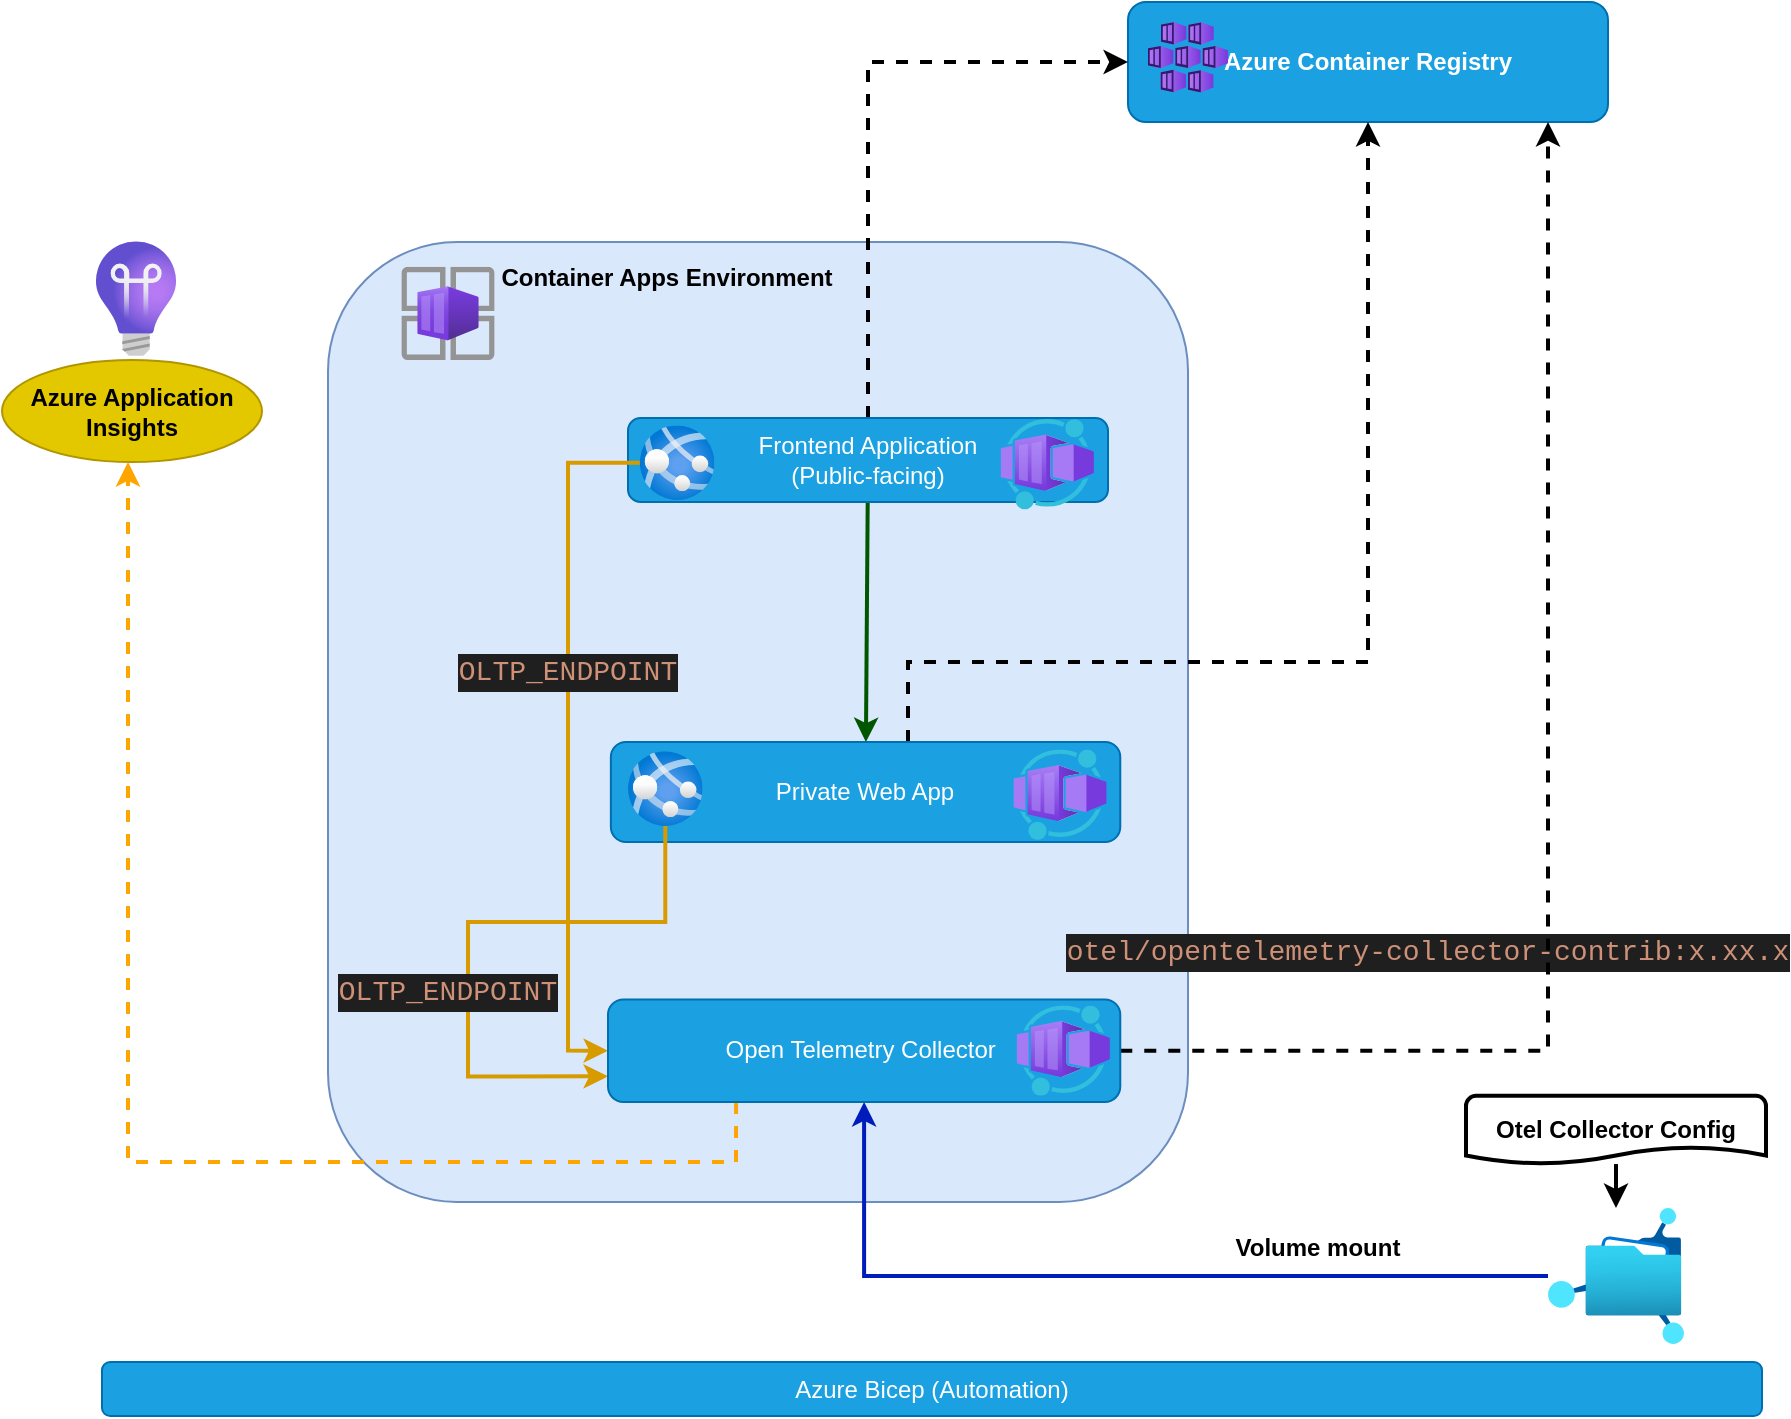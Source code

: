 <mxfile version="28.1.2">
  <diagram id="azure-architecture" name="Azure Container Apps Architecture">
    <mxGraphModel dx="1554" dy="1992" grid="1" gridSize="10" guides="1" tooltips="1" connect="1" arrows="1" fold="1" page="1" pageScale="1" pageWidth="827" pageHeight="1169" math="0" shadow="0">
      <root>
        <mxCell id="0" />
        <mxCell id="1" parent="0" />
        <mxCell id="2" value="" style="rounded=1;whiteSpace=wrap;fillColor=#dae8fc;strokeColor=#6c8ebf;fontSize=14;fontStyle=1;container=0;" parent="1" vertex="1">
          <mxGeometry x="310" y="40" width="430" height="480" as="geometry" />
        </mxCell>
        <mxCell id="7" value="Azure Application Insights" style="ellipse;whiteSpace=wrap;fillColor=#e3c800;strokeColor=#B09500;fontColor=#000000;fontSize=12;fontStyle=1" parent="1" vertex="1">
          <mxGeometry x="147" y="99" width="130" height="51" as="geometry" />
        </mxCell>
        <mxCell id="8" value="Azure Container Registry" style="rounded=1;whiteSpace=wrap;fillColor=#1ba1e2;strokeColor=#006EAF;fontColor=#ffffff;fontSize=12;fontStyle=1" parent="1" vertex="1">
          <mxGeometry x="710" y="-80" width="240" height="60" as="geometry" />
        </mxCell>
        <mxCell id="9" value="Azure Bicep (Automation)" style="rounded=1;whiteSpace=wrap;fillColor=#1ba1e2;strokeColor=#006EAF;fontColor=#ffffff;fontSize=12;" parent="1" vertex="1">
          <mxGeometry x="197" y="600" width="830" height="27" as="geometry" />
        </mxCell>
        <mxCell id="10" style="rounded=0;orthogonalLoop=1;jettySize=auto;html=1;strokeColor=#005700;strokeWidth=2;fillColor=#008a00;" parent="1" source="3" target="4" edge="1">
          <mxGeometry relative="1" as="geometry" />
        </mxCell>
        <mxCell id="15" style="edgeStyle=orthogonalEdgeStyle;rounded=0;orthogonalLoop=1;jettySize=auto;html=1;strokeColor=#FFA500;strokeWidth=2;dashed=1;exitX=0.25;exitY=1;exitDx=0;exitDy=0;" parent="1" source="0C6AvhkU2XJHmyQWZ-i_-18" target="7" edge="1">
          <mxGeometry relative="1" as="geometry">
            <Array as="points">
              <mxPoint x="514" y="500" />
              <mxPoint x="210" y="500" />
            </Array>
          </mxGeometry>
        </mxCell>
        <mxCell id="Tj59wJXmX2VYmjXqF1iQ-18" style="rounded=0;orthogonalLoop=1;jettySize=auto;html=1;entryX=0;entryY=0.5;entryDx=0;entryDy=0;strokeWidth=2;dashed=1;" parent="1" source="3" target="8" edge="1">
          <mxGeometry relative="1" as="geometry">
            <Array as="points">
              <mxPoint x="580" y="-50" />
            </Array>
          </mxGeometry>
        </mxCell>
        <mxCell id="Tj59wJXmX2VYmjXqF1iQ-19" style="edgeStyle=orthogonalEdgeStyle;rounded=0;orthogonalLoop=1;jettySize=auto;html=1;strokeWidth=2;dashed=1;" parent="1" source="4" target="8" edge="1">
          <mxGeometry relative="1" as="geometry">
            <Array as="points">
              <mxPoint x="600" y="250" />
              <mxPoint x="830" y="250" />
            </Array>
          </mxGeometry>
        </mxCell>
        <mxCell id="Tj59wJXmX2VYmjXqF1iQ-20" value="" style="image;html=1;points=[];align=center;fontSize=12;image=img/lib/azure2/management_governance/Application_Insights.svg;" parent="1" vertex="1">
          <mxGeometry x="194" y="36.8" width="40" height="63" as="geometry" />
        </mxCell>
        <mxCell id="Tj59wJXmX2VYmjXqF1iQ-22" value="" style="image;aspect=fixed;html=1;points=[];align=center;fontSize=12;image=img/lib/azure2/containers/Kubernetes_Services.svg;" parent="1" vertex="1">
          <mxGeometry x="720" y="-70" width="40" height="35.29" as="geometry" />
        </mxCell>
        <mxCell id="0C6AvhkU2XJHmyQWZ-i_-25" style="rounded=0;orthogonalLoop=1;jettySize=auto;html=1;strokeWidth=2;" edge="1" parent="1" source="0C6AvhkU2XJHmyQWZ-i_-21" target="0C6AvhkU2XJHmyQWZ-i_-24">
          <mxGeometry relative="1" as="geometry" />
        </mxCell>
        <mxCell id="0C6AvhkU2XJHmyQWZ-i_-21" value="&lt;b&gt;Otel Collector Config&lt;/b&gt;" style="strokeWidth=2;html=1;shape=mxgraph.flowchart.document2;whiteSpace=wrap;size=0.25;" vertex="1" parent="1">
          <mxGeometry x="879" y="466.93" width="150" height="34.09" as="geometry" />
        </mxCell>
        <mxCell id="0C6AvhkU2XJHmyQWZ-i_-26" style="edgeStyle=orthogonalEdgeStyle;rounded=0;orthogonalLoop=1;jettySize=auto;html=1;strokeWidth=2;fillColor=#0050ef;strokeColor=#001DBC;" edge="1" parent="1" source="0C6AvhkU2XJHmyQWZ-i_-24" target="0C6AvhkU2XJHmyQWZ-i_-18">
          <mxGeometry relative="1" as="geometry" />
        </mxCell>
        <mxCell id="0C6AvhkU2XJHmyQWZ-i_-24" value="" style="image;aspect=fixed;html=1;points=[];align=center;fontSize=12;image=img/lib/azure2/storage/Azure_Fileshare.svg;" vertex="1" parent="1">
          <mxGeometry x="920" y="523" width="68" height="68" as="geometry" />
        </mxCell>
        <mxCell id="0C6AvhkU2XJHmyQWZ-i_-27" value="&lt;b&gt;Volume mount&lt;/b&gt;" style="text;strokeColor=none;align=center;fillColor=none;html=1;verticalAlign=middle;whiteSpace=wrap;rounded=0;" vertex="1" parent="1">
          <mxGeometry x="750" y="528" width="110" height="30" as="geometry" />
        </mxCell>
        <mxCell id="0C6AvhkU2XJHmyQWZ-i_-29" value="&lt;div style=&quot;color: rgb(204, 204, 204); background-color: rgb(31, 31, 31); font-family: Consolas, &amp;quot;Courier New&amp;quot;, monospace; font-size: 14px; line-height: 19px; white-space: pre;&quot;&gt;&lt;span style=&quot;color: rgb(206, 145, 120);&quot;&gt;otel/opentelemetry-collector-contrib:x.xx.x&lt;/span&gt;&lt;/div&gt;" style="text;strokeColor=none;align=center;fillColor=none;html=1;verticalAlign=middle;whiteSpace=wrap;rounded=0;" vertex="1" parent="1">
          <mxGeometry x="830" y="380" width="60" height="30" as="geometry" />
        </mxCell>
        <mxCell id="3" value="Frontend Application&#xa;(Public-facing)" style="rounded=1;whiteSpace=wrap;fillColor=#1ba1e2;strokeColor=#006EAF;fontColor=#ffffff;fontSize=12;" parent="1" vertex="1">
          <mxGeometry x="460" y="128" width="240" height="42" as="geometry" />
        </mxCell>
        <mxCell id="4" value="Private Web App" style="rounded=1;whiteSpace=wrap;fillColor=#1ba1e2;strokeColor=#006EAF;fontColor=#ffffff;fontSize=12;" parent="1" vertex="1">
          <mxGeometry x="451.43" y="290" width="254.71" height="50" as="geometry" />
        </mxCell>
        <mxCell id="0C6AvhkU2XJHmyQWZ-i_-30" style="edgeStyle=orthogonalEdgeStyle;rounded=0;orthogonalLoop=1;jettySize=auto;html=1;entryX=0;entryY=0.5;entryDx=0;entryDy=0;fillColor=#ffe6cc;strokeColor=#d79b00;strokeWidth=2;" edge="1" parent="1" source="Tj59wJXmX2VYmjXqF1iQ-23" target="0C6AvhkU2XJHmyQWZ-i_-18">
          <mxGeometry relative="1" as="geometry">
            <Array as="points">
              <mxPoint x="430" y="151" />
              <mxPoint x="430" y="444" />
            </Array>
          </mxGeometry>
        </mxCell>
        <mxCell id="Tj59wJXmX2VYmjXqF1iQ-23" value="" style="image;aspect=fixed;html=1;points=[];align=center;fontSize=12;image=img/lib/azure2/containers/App_Services.svg;" parent="1" vertex="1">
          <mxGeometry x="465.921" y="131.717" width="37.288" height="37.288" as="geometry" />
        </mxCell>
        <mxCell id="0C6AvhkU2XJHmyQWZ-i_-31" style="edgeStyle=orthogonalEdgeStyle;rounded=0;orthogonalLoop=1;jettySize=auto;html=1;entryX=0;entryY=0.75;entryDx=0;entryDy=0;strokeWidth=2;fillColor=#ffe6cc;strokeColor=#d79b00;" edge="1" parent="1" source="Tj59wJXmX2VYmjXqF1iQ-24" target="0C6AvhkU2XJHmyQWZ-i_-18">
          <mxGeometry relative="1" as="geometry">
            <Array as="points">
              <mxPoint x="380" y="380" />
              <mxPoint x="380" y="457" />
            </Array>
          </mxGeometry>
        </mxCell>
        <mxCell id="Tj59wJXmX2VYmjXqF1iQ-24" value="" style="image;aspect=fixed;html=1;points=[];align=center;fontSize=12;image=img/lib/azure2/containers/App_Services.svg;" parent="1" vertex="1">
          <mxGeometry x="460.003" y="294.678" width="37.288" height="37.288" as="geometry" />
        </mxCell>
        <mxCell id="0C6AvhkU2XJHmyQWZ-i_-15" value="" style="image;aspect=fixed;html=1;points=[];align=center;fontSize=12;image=img/lib/azure2/other/Container_App_Environments.svg;" vertex="1" parent="1">
          <mxGeometry x="346.693" y="52.387" width="46.61" height="46.61" as="geometry" />
        </mxCell>
        <mxCell id="0C6AvhkU2XJHmyQWZ-i_-16" value="" style="image;aspect=fixed;html=1;points=[];align=center;fontSize=12;image=img/lib/azure2/other/Worker_Container_App.svg;" vertex="1" parent="1">
          <mxGeometry x="646.343" y="128.537" width="46.61" height="45.24" as="geometry" />
        </mxCell>
        <mxCell id="0C6AvhkU2XJHmyQWZ-i_-17" value="" style="image;aspect=fixed;html=1;points=[];align=center;fontSize=12;image=img/lib/azure2/other/Worker_Container_App.svg;" vertex="1" parent="1">
          <mxGeometry x="652.714" y="293.707" width="46.61" height="45.24" as="geometry" />
        </mxCell>
        <mxCell id="0C6AvhkU2XJHmyQWZ-i_-28" style="edgeStyle=orthogonalEdgeStyle;rounded=0;orthogonalLoop=1;jettySize=auto;html=1;strokeWidth=2;dashed=1;entryX=0.875;entryY=1;entryDx=0;entryDy=0;entryPerimeter=0;" edge="1" parent="1" source="0C6AvhkU2XJHmyQWZ-i_-18" target="8">
          <mxGeometry relative="1" as="geometry">
            <mxPoint x="920" y="-10" as="targetPoint" />
          </mxGeometry>
        </mxCell>
        <mxCell id="0C6AvhkU2XJHmyQWZ-i_-18" value="Open Telemetry Collector " style="rounded=1;whiteSpace=wrap;fillColor=#1ba1e2;strokeColor=#006EAF;fontColor=#ffffff;fontSize=12;" vertex="1" parent="1">
          <mxGeometry x="450" y="418.69" width="256.14" height="51.31" as="geometry" />
        </mxCell>
        <mxCell id="0C6AvhkU2XJHmyQWZ-i_-19" value="" style="image;aspect=fixed;html=1;points=[];align=center;fontSize=12;image=img/lib/azure2/other/Worker_Container_App.svg;" vertex="1" parent="1">
          <mxGeometry x="654.34" y="421.69" width="46.61" height="45.24" as="geometry" />
        </mxCell>
        <mxCell id="0C6AvhkU2XJHmyQWZ-i_-32" value="&lt;div style=&quot;color: rgb(204, 204, 204); background-color: rgb(31, 31, 31); font-family: Consolas, &amp;quot;Courier New&amp;quot;, monospace; font-size: 14px; line-height: 19px; white-space: pre;&quot;&gt;&lt;span style=&quot;color: #ce9178;&quot;&gt;OLTP_ENDPOINT&lt;/span&gt;&lt;/div&gt;" style="text;strokeColor=none;align=center;fillColor=none;html=1;verticalAlign=middle;whiteSpace=wrap;rounded=0;" vertex="1" parent="1">
          <mxGeometry x="400" y="240" width="60" height="30" as="geometry" />
        </mxCell>
        <mxCell id="0C6AvhkU2XJHmyQWZ-i_-33" value="&lt;div style=&quot;color: rgb(204, 204, 204); background-color: rgb(31, 31, 31); font-family: Consolas, &amp;quot;Courier New&amp;quot;, monospace; font-size: 14px; line-height: 19px; white-space: pre;&quot;&gt;&lt;span style=&quot;color: #ce9178;&quot;&gt;OLTP_ENDPOINT&lt;/span&gt;&lt;/div&gt;" style="text;strokeColor=none;align=center;fillColor=none;html=1;verticalAlign=middle;whiteSpace=wrap;rounded=0;" vertex="1" parent="1">
          <mxGeometry x="340" y="399.95" width="60" height="30" as="geometry" />
        </mxCell>
        <mxCell id="0C6AvhkU2XJHmyQWZ-i_-35" value="&lt;b&gt;Container Apps Environment&lt;/b&gt;" style="text;strokeColor=none;align=center;fillColor=none;html=1;verticalAlign=middle;whiteSpace=wrap;rounded=0;" vertex="1" parent="1">
          <mxGeometry x="395.32" y="43.39" width="168.65" height="30" as="geometry" />
        </mxCell>
      </root>
    </mxGraphModel>
  </diagram>
</mxfile>
